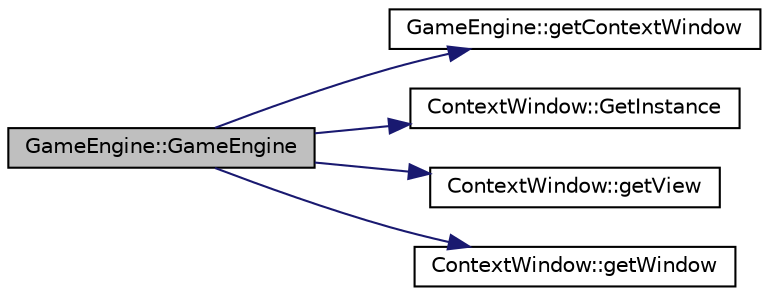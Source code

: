 digraph "GameEngine::GameEngine"
{
 // LATEX_PDF_SIZE
  edge [fontname="Helvetica",fontsize="10",labelfontname="Helvetica",labelfontsize="10"];
  node [fontname="Helvetica",fontsize="10",shape=record];
  rankdir="LR";
  Node1 [label="GameEngine::GameEngine",height=0.2,width=0.4,color="black", fillcolor="grey75", style="filled", fontcolor="black",tooltip=" "];
  Node1 -> Node2 [color="midnightblue",fontsize="10",style="solid",fontname="Helvetica"];
  Node2 [label="GameEngine::getContextWindow",height=0.2,width=0.4,color="black", fillcolor="white", style="filled",URL="$class_game_engine.html#a2a10627656f88da08fc3bb9ec760323a",tooltip=" "];
  Node1 -> Node3 [color="midnightblue",fontsize="10",style="solid",fontname="Helvetica"];
  Node3 [label="ContextWindow::GetInstance",height=0.2,width=0.4,color="black", fillcolor="white", style="filled",URL="$class_context_window.html#ae1d1fa169768a6ed2a1651f6d5594fc2",tooltip=" "];
  Node1 -> Node4 [color="midnightblue",fontsize="10",style="solid",fontname="Helvetica"];
  Node4 [label="ContextWindow::getView",height=0.2,width=0.4,color="black", fillcolor="white", style="filled",URL="$class_context_window.html#ac743eeaa2b5ef0f8e4955b28f5a7ee26",tooltip=" "];
  Node1 -> Node5 [color="midnightblue",fontsize="10",style="solid",fontname="Helvetica"];
  Node5 [label="ContextWindow::getWindow",height=0.2,width=0.4,color="black", fillcolor="white", style="filled",URL="$class_context_window.html#aeb95c8c03177e672167f42b7672f2d7f",tooltip=" "];
}
